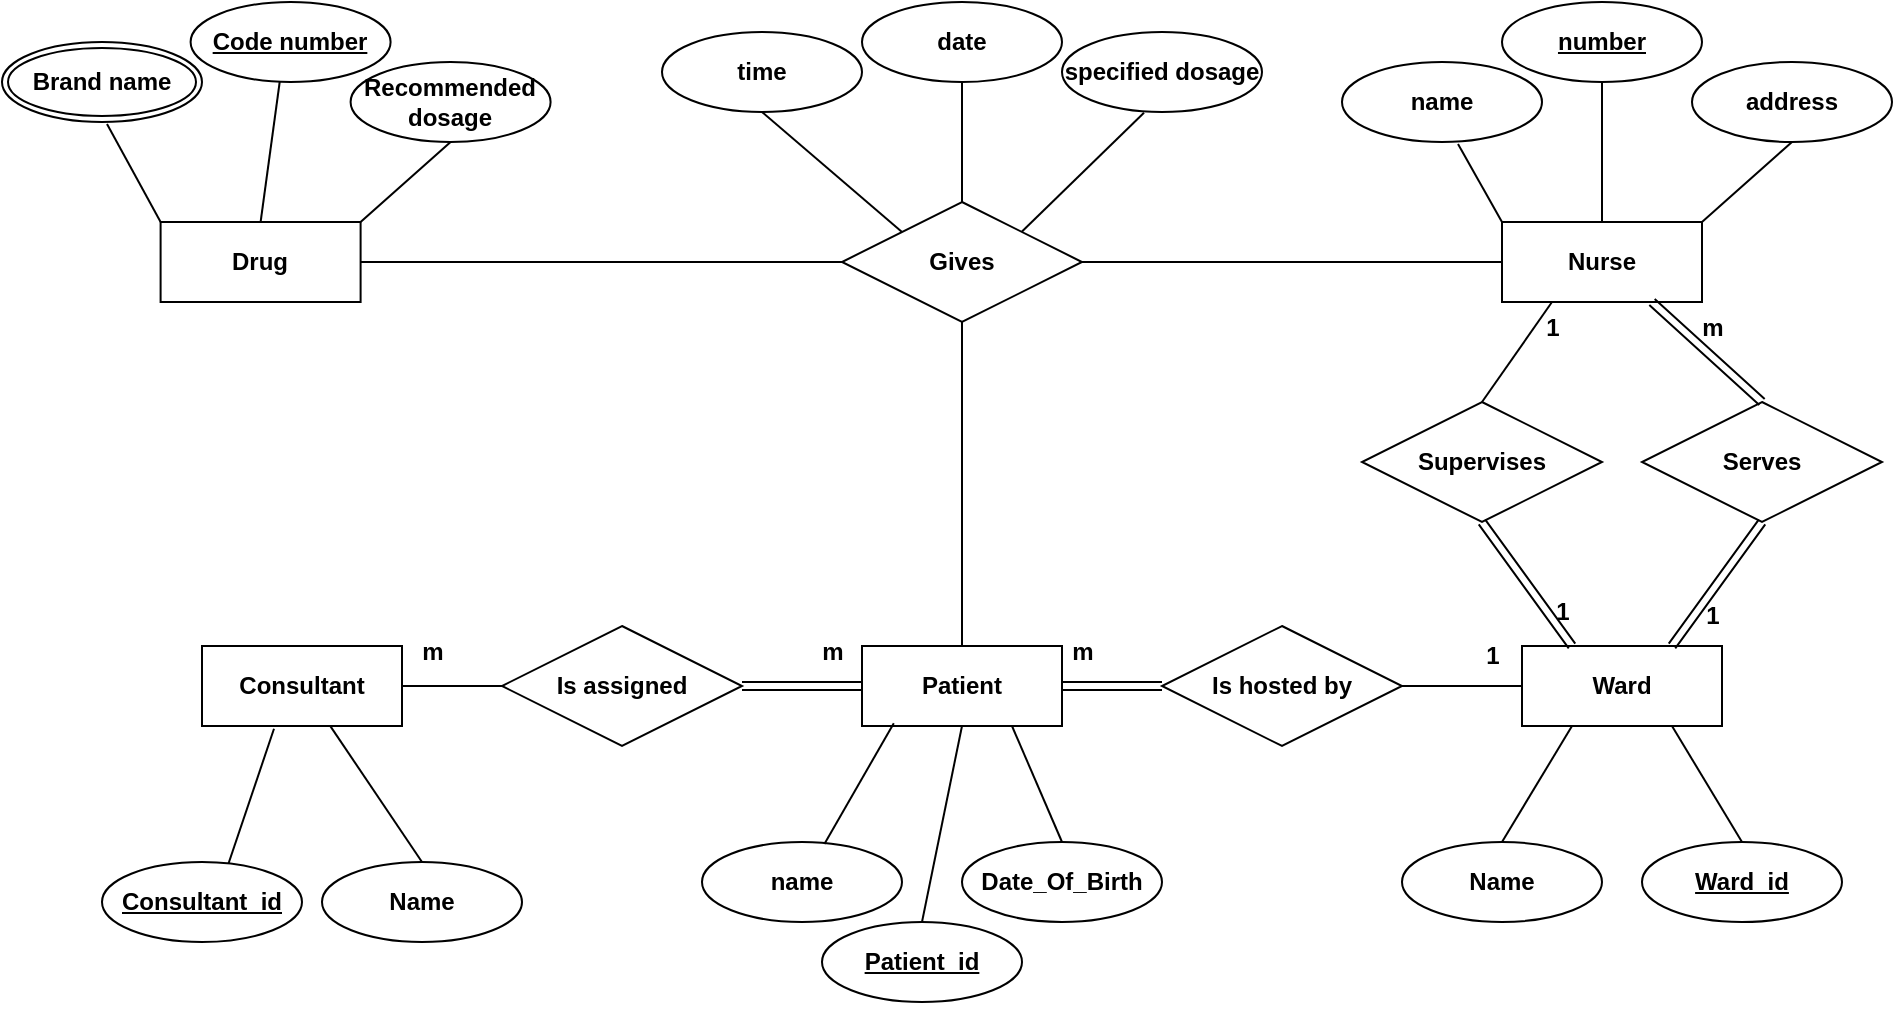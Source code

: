 <mxfile version="22.1.3" type="device">
  <diagram name="Page-1" id="q17DKDiXmMCJJl4ZwLc4">
    <mxGraphModel dx="3511" dy="636" grid="1" gridSize="10" guides="1" tooltips="1" connect="1" arrows="1" fold="1" page="1" pageScale="1" pageWidth="2339" pageHeight="3300" math="0" shadow="0">
      <root>
        <mxCell id="0" />
        <mxCell id="1" parent="0" />
        <mxCell id="7t0NmyDC2NJlsHodAtWq-15" value="&lt;b&gt;Consultant&lt;/b&gt;" style="whiteSpace=wrap;html=1;align=center;" parent="1" vertex="1">
          <mxGeometry x="80" y="622" width="100" height="40" as="geometry" />
        </mxCell>
        <mxCell id="7t0NmyDC2NJlsHodAtWq-16" value="" style="endArrow=none;html=1;rounded=0;exitX=0.5;exitY=1;exitDx=0;exitDy=0;entryX=0.36;entryY=1.035;entryDx=0;entryDy=0;entryPerimeter=0;" parent="1" source="7t0NmyDC2NJlsHodAtWq-27" target="7t0NmyDC2NJlsHodAtWq-15" edge="1">
          <mxGeometry relative="1" as="geometry">
            <mxPoint x="50" y="572" as="sourcePoint" />
            <mxPoint x="470" y="782" as="targetPoint" />
          </mxGeometry>
        </mxCell>
        <mxCell id="7t0NmyDC2NJlsHodAtWq-17" value="&lt;b&gt;Name&lt;/b&gt;&lt;span id=&quot;docs-internal-guid-22aa97f3-7fff-5628-ff60-64329fbdb07a&quot;&gt;&lt;/span&gt;&lt;span id=&quot;docs-internal-guid-22aa97f3-7fff-5628-ff60-64329fbdb07a&quot;&gt;&lt;/span&gt;" style="ellipse;whiteSpace=wrap;html=1;align=center;" parent="1" vertex="1">
          <mxGeometry x="140" y="730" width="100" height="40" as="geometry" />
        </mxCell>
        <mxCell id="7t0NmyDC2NJlsHodAtWq-18" value="" style="endArrow=none;html=1;rounded=0;exitX=0.5;exitY=0;exitDx=0;exitDy=0;entryX=0.64;entryY=0.995;entryDx=0;entryDy=0;entryPerimeter=0;" parent="1" source="7t0NmyDC2NJlsHodAtWq-17" target="7t0NmyDC2NJlsHodAtWq-15" edge="1">
          <mxGeometry relative="1" as="geometry">
            <mxPoint x="65" y="596" as="sourcePoint" />
            <mxPoint x="140" y="642" as="targetPoint" />
          </mxGeometry>
        </mxCell>
        <mxCell id="7t0NmyDC2NJlsHodAtWq-27" value="&lt;b style=&quot;border-color: var(--border-color);&quot;&gt;Consultant_id&lt;/b&gt;" style="ellipse;whiteSpace=wrap;html=1;align=center;fontStyle=4;" parent="1" vertex="1">
          <mxGeometry x="30" y="730" width="100" height="40" as="geometry" />
        </mxCell>
        <mxCell id="7t0NmyDC2NJlsHodAtWq-95" value="&lt;b&gt;Patient&lt;/b&gt;" style="whiteSpace=wrap;html=1;align=center;" parent="1" vertex="1">
          <mxGeometry x="410" y="622" width="100" height="40" as="geometry" />
        </mxCell>
        <mxCell id="7t0NmyDC2NJlsHodAtWq-97" value="&lt;b&gt;name&lt;/b&gt;" style="ellipse;whiteSpace=wrap;html=1;align=center;" parent="1" vertex="1">
          <mxGeometry x="330" y="720" width="100" height="40" as="geometry" />
        </mxCell>
        <mxCell id="7t0NmyDC2NJlsHodAtWq-98" value="" style="endArrow=none;html=1;rounded=0;exitX=0.612;exitY=0.025;exitDx=0;exitDy=0;entryX=0.159;entryY=0.965;entryDx=0;entryDy=0;entryPerimeter=0;exitPerimeter=0;" parent="1" source="7t0NmyDC2NJlsHodAtWq-97" target="7t0NmyDC2NJlsHodAtWq-95" edge="1">
          <mxGeometry relative="1" as="geometry">
            <mxPoint x="390" y="686.5" as="sourcePoint" />
            <mxPoint x="615" y="601.5" as="targetPoint" />
          </mxGeometry>
        </mxCell>
        <mxCell id="7t0NmyDC2NJlsHodAtWq-100" value="" style="endArrow=none;html=1;rounded=0;exitX=0.5;exitY=0;exitDx=0;exitDy=0;entryX=0.5;entryY=1;entryDx=0;entryDy=0;" parent="1" source="7t0NmyDC2NJlsHodAtWq-170" target="7t0NmyDC2NJlsHodAtWq-95" edge="1">
          <mxGeometry relative="1" as="geometry">
            <mxPoint x="520" y="686.5" as="sourcePoint" />
            <mxPoint x="565" y="446.5" as="targetPoint" />
          </mxGeometry>
        </mxCell>
        <mxCell id="7t0NmyDC2NJlsHodAtWq-110" value="&lt;b&gt;Ward&lt;/b&gt;" style="whiteSpace=wrap;html=1;align=center;" parent="1" vertex="1">
          <mxGeometry x="740" y="622" width="100" height="40" as="geometry" />
        </mxCell>
        <mxCell id="7t0NmyDC2NJlsHodAtWq-111" value="&lt;b&gt;Name&lt;/b&gt;" style="ellipse;whiteSpace=wrap;html=1;align=center;" parent="1" vertex="1">
          <mxGeometry x="680" y="720" width="100" height="40" as="geometry" />
        </mxCell>
        <mxCell id="7t0NmyDC2NJlsHodAtWq-112" value="" style="endArrow=none;html=1;rounded=0;exitX=0.5;exitY=0;exitDx=0;exitDy=0;entryX=0.25;entryY=1;entryDx=0;entryDy=0;" parent="1" source="7t0NmyDC2NJlsHodAtWq-111" target="7t0NmyDC2NJlsHodAtWq-110" edge="1">
          <mxGeometry relative="1" as="geometry">
            <mxPoint x="1105" y="679" as="sourcePoint" />
            <mxPoint x="905" y="635" as="targetPoint" />
          </mxGeometry>
        </mxCell>
        <mxCell id="7t0NmyDC2NJlsHodAtWq-113" value="" style="endArrow=none;html=1;rounded=0;exitX=0.5;exitY=0;exitDx=0;exitDy=0;entryX=0.75;entryY=1;entryDx=0;entryDy=0;" parent="1" source="7t0NmyDC2NJlsHodAtWq-145" target="7t0NmyDC2NJlsHodAtWq-110" edge="1">
          <mxGeometry relative="1" as="geometry">
            <mxPoint x="850" y="720" as="sourcePoint" />
            <mxPoint x="855" y="480" as="targetPoint" />
          </mxGeometry>
        </mxCell>
        <mxCell id="7t0NmyDC2NJlsHodAtWq-145" value="&lt;b style=&quot;border-color: var(--border-color);&quot;&gt;Ward_id&lt;/b&gt;" style="ellipse;whiteSpace=wrap;html=1;align=center;fontStyle=4;" parent="1" vertex="1">
          <mxGeometry x="800" y="720" width="100" height="40" as="geometry" />
        </mxCell>
        <mxCell id="7t0NmyDC2NJlsHodAtWq-170" value="&lt;b&gt;Patient_id&lt;/b&gt;" style="ellipse;whiteSpace=wrap;html=1;align=center;fontStyle=4;" parent="1" vertex="1">
          <mxGeometry x="390" y="760" width="100" height="40" as="geometry" />
        </mxCell>
        <mxCell id="z7QksqLc8O3OVQPdsFzb-7" value="&lt;b&gt;Date_Of_Birth&lt;/b&gt;" style="ellipse;whiteSpace=wrap;html=1;align=center;" vertex="1" parent="1">
          <mxGeometry x="460" y="720" width="100" height="40" as="geometry" />
        </mxCell>
        <mxCell id="z7QksqLc8O3OVQPdsFzb-8" value="" style="endArrow=none;html=1;rounded=0;exitX=0.5;exitY=0;exitDx=0;exitDy=0;entryX=0.75;entryY=1;entryDx=0;entryDy=0;" edge="1" parent="1" source="z7QksqLc8O3OVQPdsFzb-7" target="7t0NmyDC2NJlsHodAtWq-95">
          <mxGeometry relative="1" as="geometry">
            <mxPoint x="1035" y="646.5" as="sourcePoint" />
            <mxPoint x="676" y="626.5" as="targetPoint" />
          </mxGeometry>
        </mxCell>
        <mxCell id="z7QksqLc8O3OVQPdsFzb-9" style="edgeStyle=orthogonalEdgeStyle;rounded=0;orthogonalLoop=1;jettySize=auto;html=1;exitX=0.5;exitY=1;exitDx=0;exitDy=0;" edge="1" parent="1" source="7t0NmyDC2NJlsHodAtWq-170" target="7t0NmyDC2NJlsHodAtWq-170">
          <mxGeometry relative="1" as="geometry" />
        </mxCell>
        <mxCell id="z7QksqLc8O3OVQPdsFzb-11" value="&lt;b style=&quot;border-color: var(--border-color);&quot;&gt;Is hosted by&lt;/b&gt;" style="shape=rhombus;perimeter=rhombusPerimeter;whiteSpace=wrap;html=1;align=center;" vertex="1" parent="1">
          <mxGeometry x="560" y="612" width="120" height="60" as="geometry" />
        </mxCell>
        <mxCell id="z7QksqLc8O3OVQPdsFzb-12" value="" style="endArrow=none;html=1;rounded=0;entryX=1;entryY=0.5;entryDx=0;entryDy=0;exitX=0;exitY=0.5;exitDx=0;exitDy=0;" edge="1" parent="1" source="7t0NmyDC2NJlsHodAtWq-110" target="z7QksqLc8O3OVQPdsFzb-11">
          <mxGeometry relative="1" as="geometry">
            <mxPoint x="430" y="790" as="sourcePoint" />
            <mxPoint x="590" y="790" as="targetPoint" />
          </mxGeometry>
        </mxCell>
        <mxCell id="z7QksqLc8O3OVQPdsFzb-13" value="" style="resizable=0;html=1;whiteSpace=wrap;align=right;verticalAlign=bottom;" connectable="0" vertex="1" parent="z7QksqLc8O3OVQPdsFzb-12">
          <mxGeometry x="1" relative="1" as="geometry" />
        </mxCell>
        <mxCell id="z7QksqLc8O3OVQPdsFzb-14" value="" style="shape=link;html=1;rounded=0;entryX=0;entryY=0.5;entryDx=0;entryDy=0;exitX=1;exitY=0.5;exitDx=0;exitDy=0;" edge="1" parent="1" source="7t0NmyDC2NJlsHodAtWq-95" target="z7QksqLc8O3OVQPdsFzb-11">
          <mxGeometry relative="1" as="geometry">
            <mxPoint x="530" y="792" as="sourcePoint" />
            <mxPoint x="690" y="792" as="targetPoint" />
          </mxGeometry>
        </mxCell>
        <mxCell id="z7QksqLc8O3OVQPdsFzb-16" value="&lt;b&gt;1&lt;/b&gt;" style="text;html=1;align=center;verticalAlign=middle;resizable=0;points=[];autosize=1;strokeColor=none;fillColor=none;" vertex="1" parent="1">
          <mxGeometry x="710" y="612" width="30" height="30" as="geometry" />
        </mxCell>
        <mxCell id="z7QksqLc8O3OVQPdsFzb-17" value="&lt;b&gt;m&lt;/b&gt;" style="text;html=1;align=center;verticalAlign=middle;resizable=0;points=[];autosize=1;strokeColor=none;fillColor=none;" vertex="1" parent="1">
          <mxGeometry x="505" y="610" width="30" height="30" as="geometry" />
        </mxCell>
        <mxCell id="z7QksqLc8O3OVQPdsFzb-18" value="&lt;b&gt;Is assigned&lt;/b&gt;" style="shape=rhombus;perimeter=rhombusPerimeter;whiteSpace=wrap;html=1;align=center;" vertex="1" parent="1">
          <mxGeometry x="230" y="612" width="120" height="60" as="geometry" />
        </mxCell>
        <mxCell id="z7QksqLc8O3OVQPdsFzb-19" value="" style="endArrow=none;html=1;rounded=0;exitX=1;exitY=0.5;exitDx=0;exitDy=0;entryX=0;entryY=0.5;entryDx=0;entryDy=0;" edge="1" parent="1" source="7t0NmyDC2NJlsHodAtWq-15" target="z7QksqLc8O3OVQPdsFzb-18">
          <mxGeometry relative="1" as="geometry">
            <mxPoint x="420" y="640" as="sourcePoint" />
            <mxPoint x="580" y="640" as="targetPoint" />
          </mxGeometry>
        </mxCell>
        <mxCell id="z7QksqLc8O3OVQPdsFzb-21" value="" style="shape=link;html=1;rounded=0;exitX=1;exitY=0.5;exitDx=0;exitDy=0;entryX=0;entryY=0.5;entryDx=0;entryDy=0;" edge="1" parent="1" source="z7QksqLc8O3OVQPdsFzb-18" target="7t0NmyDC2NJlsHodAtWq-95">
          <mxGeometry relative="1" as="geometry">
            <mxPoint x="420" y="640" as="sourcePoint" />
            <mxPoint x="580" y="640" as="targetPoint" />
          </mxGeometry>
        </mxCell>
        <mxCell id="z7QksqLc8O3OVQPdsFzb-23" value="&lt;b&gt;m&lt;/b&gt;" style="text;html=1;align=center;verticalAlign=middle;resizable=0;points=[];autosize=1;strokeColor=none;fillColor=none;" vertex="1" parent="1">
          <mxGeometry x="380" y="610" width="30" height="30" as="geometry" />
        </mxCell>
        <mxCell id="z7QksqLc8O3OVQPdsFzb-24" value="&lt;b&gt;m&lt;/b&gt;" style="text;html=1;align=center;verticalAlign=middle;resizable=0;points=[];autosize=1;strokeColor=none;fillColor=none;" vertex="1" parent="1">
          <mxGeometry x="180" y="610" width="30" height="30" as="geometry" />
        </mxCell>
        <mxCell id="z7QksqLc8O3OVQPdsFzb-25" value="&lt;b&gt;Nurse&lt;/b&gt;" style="whiteSpace=wrap;html=1;align=center;" vertex="1" parent="1">
          <mxGeometry x="730" y="410" width="100" height="40" as="geometry" />
        </mxCell>
        <mxCell id="z7QksqLc8O3OVQPdsFzb-26" value="&lt;b&gt;name&lt;/b&gt;" style="ellipse;whiteSpace=wrap;html=1;align=center;" vertex="1" parent="1">
          <mxGeometry x="650" y="330" width="100" height="40" as="geometry" />
        </mxCell>
        <mxCell id="z7QksqLc8O3OVQPdsFzb-27" value="" style="endArrow=none;html=1;rounded=0;exitX=0.58;exitY=1.025;exitDx=0;exitDy=0;entryX=0;entryY=0;entryDx=0;entryDy=0;exitPerimeter=0;" edge="1" parent="1" source="z7QksqLc8O3OVQPdsFzb-26" target="z7QksqLc8O3OVQPdsFzb-25">
          <mxGeometry relative="1" as="geometry">
            <mxPoint x="710" y="474.5" as="sourcePoint" />
            <mxPoint x="935" y="389.5" as="targetPoint" />
          </mxGeometry>
        </mxCell>
        <mxCell id="z7QksqLc8O3OVQPdsFzb-28" value="" style="endArrow=none;html=1;rounded=0;exitX=0.5;exitY=0;exitDx=0;exitDy=0;entryX=0.5;entryY=0;entryDx=0;entryDy=0;" edge="1" parent="1" source="z7QksqLc8O3OVQPdsFzb-29" target="z7QksqLc8O3OVQPdsFzb-25">
          <mxGeometry relative="1" as="geometry">
            <mxPoint x="840" y="474.5" as="sourcePoint" />
            <mxPoint x="885" y="234.5" as="targetPoint" />
          </mxGeometry>
        </mxCell>
        <mxCell id="z7QksqLc8O3OVQPdsFzb-29" value="&lt;b&gt;number&lt;/b&gt;" style="ellipse;whiteSpace=wrap;html=1;align=center;fontStyle=4;" vertex="1" parent="1">
          <mxGeometry x="730" y="300" width="100" height="40" as="geometry" />
        </mxCell>
        <mxCell id="z7QksqLc8O3OVQPdsFzb-30" value="&lt;b&gt;address&lt;/b&gt;" style="ellipse;whiteSpace=wrap;html=1;align=center;" vertex="1" parent="1">
          <mxGeometry x="825" y="330" width="100" height="40" as="geometry" />
        </mxCell>
        <mxCell id="z7QksqLc8O3OVQPdsFzb-31" value="" style="endArrow=none;html=1;rounded=0;entryX=1;entryY=0;entryDx=0;entryDy=0;exitX=0.5;exitY=1;exitDx=0;exitDy=0;" edge="1" parent="1" source="z7QksqLc8O3OVQPdsFzb-30" target="z7QksqLc8O3OVQPdsFzb-25">
          <mxGeometry relative="1" as="geometry">
            <mxPoint x="847.5" y="380" as="sourcePoint" />
            <mxPoint x="996" y="414.5" as="targetPoint" />
          </mxGeometry>
        </mxCell>
        <mxCell id="z7QksqLc8O3OVQPdsFzb-32" value="&lt;b&gt;Drug&lt;/b&gt;" style="whiteSpace=wrap;html=1;align=center;" vertex="1" parent="1">
          <mxGeometry x="59.3" y="410" width="100" height="40" as="geometry" />
        </mxCell>
        <mxCell id="z7QksqLc8O3OVQPdsFzb-34" value="" style="endArrow=none;html=1;rounded=0;exitX=0.632;exitY=1.025;exitDx=0;exitDy=0;entryX=0;entryY=0;entryDx=0;entryDy=0;exitPerimeter=0;" edge="1" parent="1" target="z7QksqLc8O3OVQPdsFzb-32">
          <mxGeometry relative="1" as="geometry">
            <mxPoint x="32.5" y="361" as="sourcePoint" />
            <mxPoint x="264.3" y="389.5" as="targetPoint" />
          </mxGeometry>
        </mxCell>
        <mxCell id="z7QksqLc8O3OVQPdsFzb-35" value="" style="endArrow=none;html=1;rounded=0;exitX=0.5;exitY=0;exitDx=0;exitDy=0;entryX=0.5;entryY=0;entryDx=0;entryDy=0;" edge="1" parent="1" source="z7QksqLc8O3OVQPdsFzb-36" target="z7QksqLc8O3OVQPdsFzb-32">
          <mxGeometry relative="1" as="geometry">
            <mxPoint x="169.3" y="474.5" as="sourcePoint" />
            <mxPoint x="214.3" y="234.5" as="targetPoint" />
          </mxGeometry>
        </mxCell>
        <mxCell id="z7QksqLc8O3OVQPdsFzb-36" value="&lt;b&gt;Code number&lt;/b&gt;" style="ellipse;whiteSpace=wrap;html=1;align=center;fontStyle=4;" vertex="1" parent="1">
          <mxGeometry x="74.3" y="300" width="100" height="40" as="geometry" />
        </mxCell>
        <mxCell id="z7QksqLc8O3OVQPdsFzb-37" value="&lt;b&gt;Recommended dosage&lt;/b&gt;" style="ellipse;whiteSpace=wrap;html=1;align=center;" vertex="1" parent="1">
          <mxGeometry x="154.3" y="330" width="100" height="40" as="geometry" />
        </mxCell>
        <mxCell id="z7QksqLc8O3OVQPdsFzb-38" value="" style="endArrow=none;html=1;rounded=0;entryX=1;entryY=0;entryDx=0;entryDy=0;exitX=0.5;exitY=1;exitDx=0;exitDy=0;" edge="1" parent="1" source="z7QksqLc8O3OVQPdsFzb-37" target="z7QksqLc8O3OVQPdsFzb-32">
          <mxGeometry relative="1" as="geometry">
            <mxPoint x="176.8" y="380" as="sourcePoint" />
            <mxPoint x="325.3" y="414.5" as="targetPoint" />
          </mxGeometry>
        </mxCell>
        <mxCell id="z7QksqLc8O3OVQPdsFzb-39" value="&lt;b&gt;Brand name&lt;/b&gt;" style="ellipse;shape=doubleEllipse;margin=3;whiteSpace=wrap;html=1;align=center;" vertex="1" parent="1">
          <mxGeometry x="-20" y="320" width="100" height="40" as="geometry" />
        </mxCell>
        <mxCell id="z7QksqLc8O3OVQPdsFzb-40" value="&lt;b style=&quot;border-color: var(--border-color);&quot;&gt;Gives&lt;/b&gt;" style="shape=rhombus;perimeter=rhombusPerimeter;whiteSpace=wrap;html=1;align=center;" vertex="1" parent="1">
          <mxGeometry x="400" y="400" width="120" height="60" as="geometry" />
        </mxCell>
        <mxCell id="z7QksqLc8O3OVQPdsFzb-43" value="" style="endArrow=none;html=1;rounded=0;exitX=0;exitY=0.5;exitDx=0;exitDy=0;entryX=1;entryY=0.5;entryDx=0;entryDy=0;" edge="1" parent="1" source="z7QksqLc8O3OVQPdsFzb-25" target="z7QksqLc8O3OVQPdsFzb-40">
          <mxGeometry relative="1" as="geometry">
            <mxPoint x="350" y="470" as="sourcePoint" />
            <mxPoint x="510" y="470" as="targetPoint" />
          </mxGeometry>
        </mxCell>
        <mxCell id="z7QksqLc8O3OVQPdsFzb-44" value="" style="endArrow=none;html=1;rounded=0;entryX=0.5;entryY=1;entryDx=0;entryDy=0;" edge="1" parent="1" source="7t0NmyDC2NJlsHodAtWq-95" target="z7QksqLc8O3OVQPdsFzb-40">
          <mxGeometry relative="1" as="geometry">
            <mxPoint x="470" y="340" as="sourcePoint" />
            <mxPoint x="470" y="410" as="targetPoint" />
          </mxGeometry>
        </mxCell>
        <mxCell id="z7QksqLc8O3OVQPdsFzb-45" value="" style="endArrow=none;html=1;rounded=0;exitX=1;exitY=0.5;exitDx=0;exitDy=0;entryX=0;entryY=0.5;entryDx=0;entryDy=0;" edge="1" parent="1" source="z7QksqLc8O3OVQPdsFzb-32" target="z7QksqLc8O3OVQPdsFzb-40">
          <mxGeometry relative="1" as="geometry">
            <mxPoint x="480" y="350" as="sourcePoint" />
            <mxPoint x="480" y="420" as="targetPoint" />
          </mxGeometry>
        </mxCell>
        <mxCell id="z7QksqLc8O3OVQPdsFzb-46" value="&lt;b&gt;specified dosage&lt;/b&gt;" style="ellipse;whiteSpace=wrap;html=1;align=center;" vertex="1" parent="1">
          <mxGeometry x="510.0" y="315" width="100" height="40" as="geometry" />
        </mxCell>
        <mxCell id="z7QksqLc8O3OVQPdsFzb-47" value="&lt;b&gt;date&lt;/b&gt;" style="ellipse;whiteSpace=wrap;html=1;align=center;" vertex="1" parent="1">
          <mxGeometry x="410" y="300" width="100" height="40" as="geometry" />
        </mxCell>
        <mxCell id="z7QksqLc8O3OVQPdsFzb-48" value="" style="endArrow=none;html=1;rounded=0;entryX=1;entryY=0;entryDx=0;entryDy=0;exitX=0.41;exitY=1.01;exitDx=0;exitDy=0;exitPerimeter=0;" edge="1" parent="1" source="z7QksqLc8O3OVQPdsFzb-46">
          <mxGeometry relative="1" as="geometry">
            <mxPoint x="660" y="265.22" as="sourcePoint" />
            <mxPoint x="490" y="414.77" as="targetPoint" />
          </mxGeometry>
        </mxCell>
        <mxCell id="z7QksqLc8O3OVQPdsFzb-49" value="" style="endArrow=none;html=1;rounded=0;entryX=0.5;entryY=0;entryDx=0;entryDy=0;exitX=0.5;exitY=1;exitDx=0;exitDy=0;" edge="1" parent="1" source="z7QksqLc8O3OVQPdsFzb-47" target="z7QksqLc8O3OVQPdsFzb-40">
          <mxGeometry relative="1" as="geometry">
            <mxPoint x="575" y="270" as="sourcePoint" />
            <mxPoint x="530" y="310" as="targetPoint" />
          </mxGeometry>
        </mxCell>
        <mxCell id="z7QksqLc8O3OVQPdsFzb-51" value="&lt;b&gt;time&lt;/b&gt;" style="ellipse;whiteSpace=wrap;html=1;align=center;" vertex="1" parent="1">
          <mxGeometry x="310" y="315" width="100" height="40" as="geometry" />
        </mxCell>
        <mxCell id="z7QksqLc8O3OVQPdsFzb-52" value="" style="endArrow=none;html=1;rounded=0;entryX=0;entryY=0;entryDx=0;entryDy=0;exitX=0.5;exitY=1;exitDx=0;exitDy=0;" edge="1" parent="1" source="z7QksqLc8O3OVQPdsFzb-51" target="z7QksqLc8O3OVQPdsFzb-40">
          <mxGeometry relative="1" as="geometry">
            <mxPoint x="395" y="349" as="sourcePoint" />
            <mxPoint x="440" y="425" as="targetPoint" />
          </mxGeometry>
        </mxCell>
        <mxCell id="z7QksqLc8O3OVQPdsFzb-53" value="&lt;b style=&quot;border-color: var(--border-color);&quot;&gt;Supervises&lt;/b&gt;" style="shape=rhombus;perimeter=rhombusPerimeter;whiteSpace=wrap;html=1;align=center;" vertex="1" parent="1">
          <mxGeometry x="660" y="500" width="120" height="60" as="geometry" />
        </mxCell>
        <mxCell id="z7QksqLc8O3OVQPdsFzb-54" value="&lt;b style=&quot;border-color: var(--border-color);&quot;&gt;Serves&lt;/b&gt;" style="shape=rhombus;perimeter=rhombusPerimeter;whiteSpace=wrap;html=1;align=center;" vertex="1" parent="1">
          <mxGeometry x="800" y="500" width="120" height="60" as="geometry" />
        </mxCell>
        <mxCell id="z7QksqLc8O3OVQPdsFzb-55" value="" style="endArrow=none;html=1;rounded=0;entryX=0.25;entryY=1;entryDx=0;entryDy=0;exitX=0.5;exitY=0;exitDx=0;exitDy=0;" edge="1" parent="1" source="z7QksqLc8O3OVQPdsFzb-53" target="z7QksqLc8O3OVQPdsFzb-25">
          <mxGeometry relative="1" as="geometry">
            <mxPoint x="550" y="490" as="sourcePoint" />
            <mxPoint x="710" y="490" as="targetPoint" />
          </mxGeometry>
        </mxCell>
        <mxCell id="z7QksqLc8O3OVQPdsFzb-56" value="" style="shape=link;html=1;rounded=0;entryX=0.5;entryY=1;entryDx=0;entryDy=0;exitX=0.25;exitY=0;exitDx=0;exitDy=0;" edge="1" parent="1" source="7t0NmyDC2NJlsHodAtWq-110" target="z7QksqLc8O3OVQPdsFzb-53">
          <mxGeometry relative="1" as="geometry">
            <mxPoint x="550" y="490" as="sourcePoint" />
            <mxPoint x="710" y="490" as="targetPoint" />
          </mxGeometry>
        </mxCell>
        <mxCell id="z7QksqLc8O3OVQPdsFzb-58" value="&lt;b&gt;1&lt;/b&gt;" style="text;html=1;align=center;verticalAlign=middle;resizable=0;points=[];autosize=1;strokeColor=none;fillColor=none;" vertex="1" parent="1">
          <mxGeometry x="740" y="448" width="30" height="30" as="geometry" />
        </mxCell>
        <mxCell id="z7QksqLc8O3OVQPdsFzb-59" value="&lt;b&gt;1&lt;/b&gt;" style="text;html=1;align=center;verticalAlign=middle;resizable=0;points=[];autosize=1;strokeColor=none;fillColor=none;" vertex="1" parent="1">
          <mxGeometry x="745" y="590" width="30" height="30" as="geometry" />
        </mxCell>
        <mxCell id="z7QksqLc8O3OVQPdsFzb-61" value="" style="shape=link;html=1;rounded=0;entryX=0.5;entryY=1;entryDx=0;entryDy=0;exitX=0.75;exitY=0;exitDx=0;exitDy=0;" edge="1" parent="1" source="7t0NmyDC2NJlsHodAtWq-110" target="z7QksqLc8O3OVQPdsFzb-54">
          <mxGeometry relative="1" as="geometry">
            <mxPoint x="550" y="490" as="sourcePoint" />
            <mxPoint x="710" y="490" as="targetPoint" />
          </mxGeometry>
        </mxCell>
        <mxCell id="z7QksqLc8O3OVQPdsFzb-62" value="" style="resizable=0;html=1;whiteSpace=wrap;align=right;verticalAlign=bottom;" connectable="0" vertex="1" parent="z7QksqLc8O3OVQPdsFzb-61">
          <mxGeometry x="1" relative="1" as="geometry" />
        </mxCell>
        <mxCell id="z7QksqLc8O3OVQPdsFzb-63" value="" style="shape=link;html=1;rounded=0;entryX=0.75;entryY=1;entryDx=0;entryDy=0;exitX=0.5;exitY=0;exitDx=0;exitDy=0;" edge="1" parent="1" source="z7QksqLc8O3OVQPdsFzb-54" target="z7QksqLc8O3OVQPdsFzb-25">
          <mxGeometry relative="1" as="geometry">
            <mxPoint x="815" y="630" as="sourcePoint" />
            <mxPoint x="860" y="570" as="targetPoint" />
          </mxGeometry>
        </mxCell>
        <mxCell id="z7QksqLc8O3OVQPdsFzb-64" value="" style="resizable=0;html=1;whiteSpace=wrap;align=right;verticalAlign=bottom;" connectable="0" vertex="1" parent="z7QksqLc8O3OVQPdsFzb-63">
          <mxGeometry x="1" relative="1" as="geometry" />
        </mxCell>
        <mxCell id="z7QksqLc8O3OVQPdsFzb-65" value="&lt;b&gt;m&lt;/b&gt;" style="text;html=1;align=center;verticalAlign=middle;resizable=0;points=[];autosize=1;strokeColor=none;fillColor=none;" vertex="1" parent="1">
          <mxGeometry x="820" y="448" width="30" height="30" as="geometry" />
        </mxCell>
        <mxCell id="z7QksqLc8O3OVQPdsFzb-66" value="&lt;b&gt;1&lt;/b&gt;" style="text;html=1;align=center;verticalAlign=middle;resizable=0;points=[];autosize=1;strokeColor=none;fillColor=none;" vertex="1" parent="1">
          <mxGeometry x="820" y="592" width="30" height="30" as="geometry" />
        </mxCell>
      </root>
    </mxGraphModel>
  </diagram>
</mxfile>
